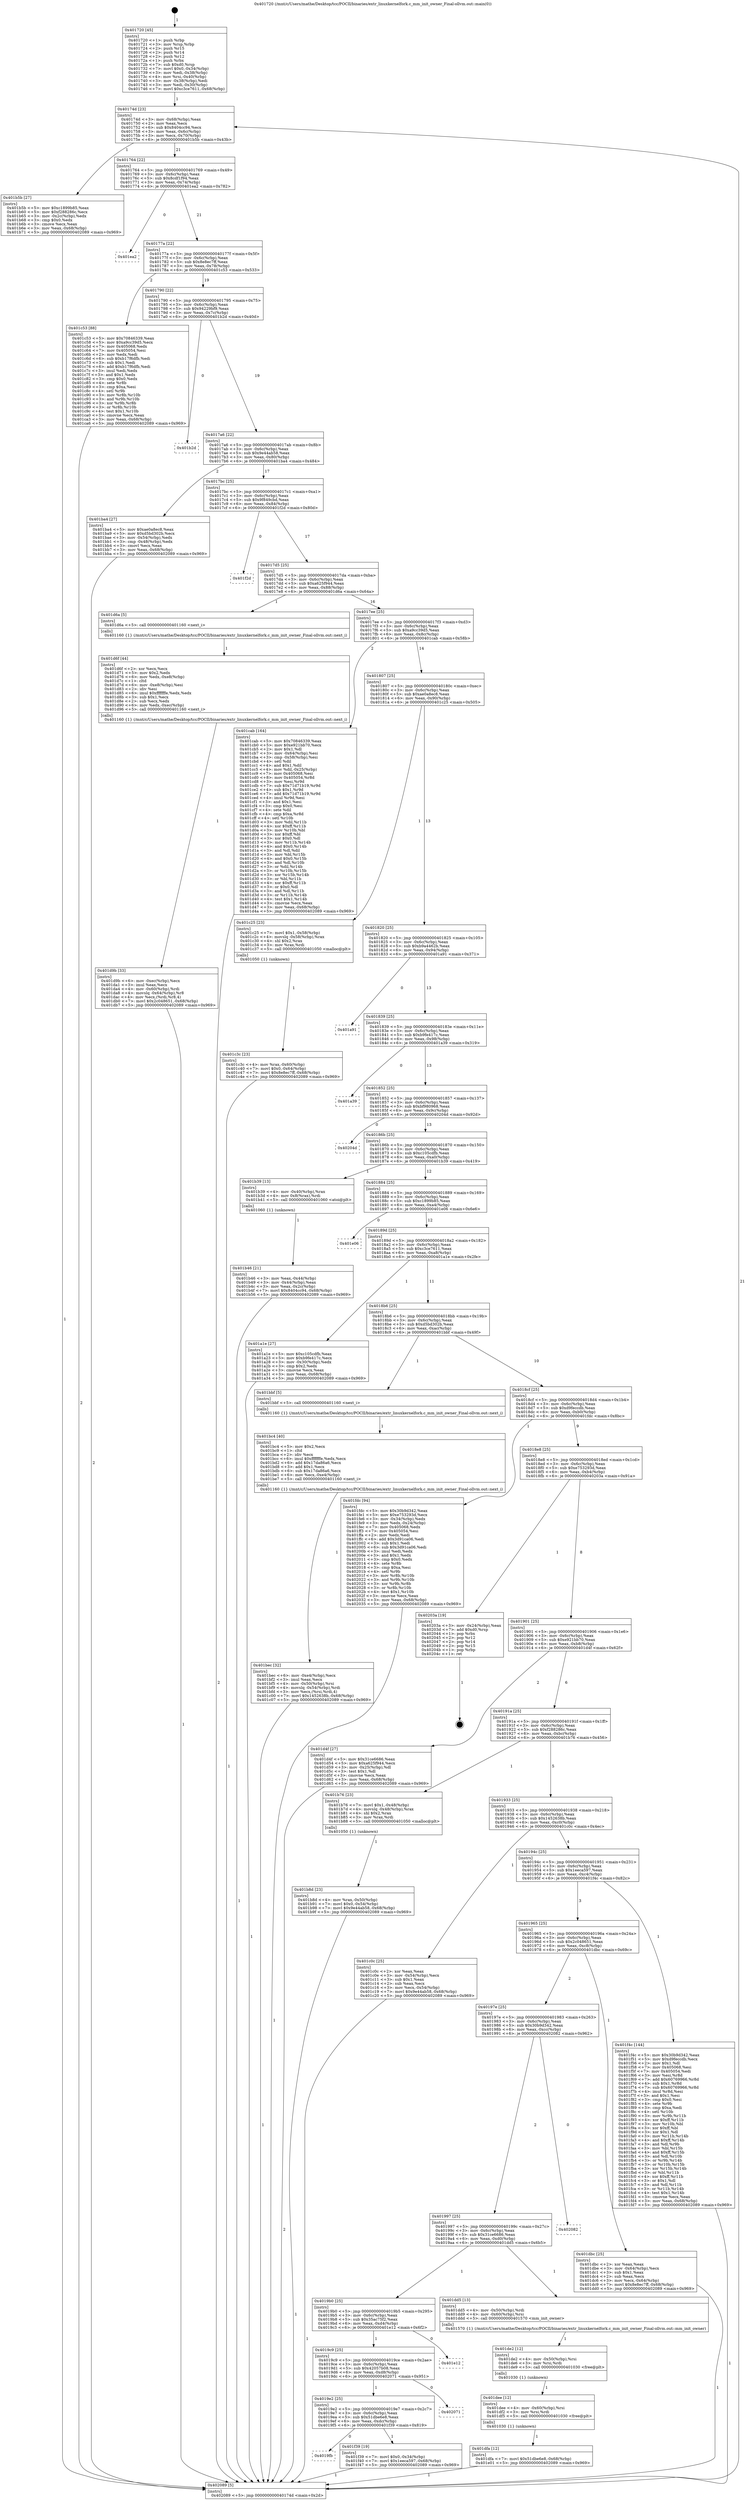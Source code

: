 digraph "0x401720" {
  label = "0x401720 (/mnt/c/Users/mathe/Desktop/tcc/POCII/binaries/extr_linuxkernelfork.c_mm_init_owner_Final-ollvm.out::main(0))"
  labelloc = "t"
  node[shape=record]

  Entry [label="",width=0.3,height=0.3,shape=circle,fillcolor=black,style=filled]
  "0x40174d" [label="{
     0x40174d [23]\l
     | [instrs]\l
     &nbsp;&nbsp;0x40174d \<+3\>: mov -0x68(%rbp),%eax\l
     &nbsp;&nbsp;0x401750 \<+2\>: mov %eax,%ecx\l
     &nbsp;&nbsp;0x401752 \<+6\>: sub $0x8404cc94,%ecx\l
     &nbsp;&nbsp;0x401758 \<+3\>: mov %eax,-0x6c(%rbp)\l
     &nbsp;&nbsp;0x40175b \<+3\>: mov %ecx,-0x70(%rbp)\l
     &nbsp;&nbsp;0x40175e \<+6\>: je 0000000000401b5b \<main+0x43b\>\l
  }"]
  "0x401b5b" [label="{
     0x401b5b [27]\l
     | [instrs]\l
     &nbsp;&nbsp;0x401b5b \<+5\>: mov $0xc1899b85,%eax\l
     &nbsp;&nbsp;0x401b60 \<+5\>: mov $0xf288286c,%ecx\l
     &nbsp;&nbsp;0x401b65 \<+3\>: mov -0x2c(%rbp),%edx\l
     &nbsp;&nbsp;0x401b68 \<+3\>: cmp $0x0,%edx\l
     &nbsp;&nbsp;0x401b6b \<+3\>: cmove %ecx,%eax\l
     &nbsp;&nbsp;0x401b6e \<+3\>: mov %eax,-0x68(%rbp)\l
     &nbsp;&nbsp;0x401b71 \<+5\>: jmp 0000000000402089 \<main+0x969\>\l
  }"]
  "0x401764" [label="{
     0x401764 [22]\l
     | [instrs]\l
     &nbsp;&nbsp;0x401764 \<+5\>: jmp 0000000000401769 \<main+0x49\>\l
     &nbsp;&nbsp;0x401769 \<+3\>: mov -0x6c(%rbp),%eax\l
     &nbsp;&nbsp;0x40176c \<+5\>: sub $0x8cdf1f94,%eax\l
     &nbsp;&nbsp;0x401771 \<+3\>: mov %eax,-0x74(%rbp)\l
     &nbsp;&nbsp;0x401774 \<+6\>: je 0000000000401ea2 \<main+0x782\>\l
  }"]
  Exit [label="",width=0.3,height=0.3,shape=circle,fillcolor=black,style=filled,peripheries=2]
  "0x401ea2" [label="{
     0x401ea2\l
  }", style=dashed]
  "0x40177a" [label="{
     0x40177a [22]\l
     | [instrs]\l
     &nbsp;&nbsp;0x40177a \<+5\>: jmp 000000000040177f \<main+0x5f\>\l
     &nbsp;&nbsp;0x40177f \<+3\>: mov -0x6c(%rbp),%eax\l
     &nbsp;&nbsp;0x401782 \<+5\>: sub $0x8e8ec7ff,%eax\l
     &nbsp;&nbsp;0x401787 \<+3\>: mov %eax,-0x78(%rbp)\l
     &nbsp;&nbsp;0x40178a \<+6\>: je 0000000000401c53 \<main+0x533\>\l
  }"]
  "0x4019fb" [label="{
     0x4019fb\l
  }", style=dashed]
  "0x401c53" [label="{
     0x401c53 [88]\l
     | [instrs]\l
     &nbsp;&nbsp;0x401c53 \<+5\>: mov $0x70846339,%eax\l
     &nbsp;&nbsp;0x401c58 \<+5\>: mov $0xa9cc39d5,%ecx\l
     &nbsp;&nbsp;0x401c5d \<+7\>: mov 0x405068,%edx\l
     &nbsp;&nbsp;0x401c64 \<+7\>: mov 0x405054,%esi\l
     &nbsp;&nbsp;0x401c6b \<+2\>: mov %edx,%edi\l
     &nbsp;&nbsp;0x401c6d \<+6\>: sub $0xb17f6dfb,%edi\l
     &nbsp;&nbsp;0x401c73 \<+3\>: sub $0x1,%edi\l
     &nbsp;&nbsp;0x401c76 \<+6\>: add $0xb17f6dfb,%edi\l
     &nbsp;&nbsp;0x401c7c \<+3\>: imul %edi,%edx\l
     &nbsp;&nbsp;0x401c7f \<+3\>: and $0x1,%edx\l
     &nbsp;&nbsp;0x401c82 \<+3\>: cmp $0x0,%edx\l
     &nbsp;&nbsp;0x401c85 \<+4\>: sete %r8b\l
     &nbsp;&nbsp;0x401c89 \<+3\>: cmp $0xa,%esi\l
     &nbsp;&nbsp;0x401c8c \<+4\>: setl %r9b\l
     &nbsp;&nbsp;0x401c90 \<+3\>: mov %r8b,%r10b\l
     &nbsp;&nbsp;0x401c93 \<+3\>: and %r9b,%r10b\l
     &nbsp;&nbsp;0x401c96 \<+3\>: xor %r9b,%r8b\l
     &nbsp;&nbsp;0x401c99 \<+3\>: or %r8b,%r10b\l
     &nbsp;&nbsp;0x401c9c \<+4\>: test $0x1,%r10b\l
     &nbsp;&nbsp;0x401ca0 \<+3\>: cmovne %ecx,%eax\l
     &nbsp;&nbsp;0x401ca3 \<+3\>: mov %eax,-0x68(%rbp)\l
     &nbsp;&nbsp;0x401ca6 \<+5\>: jmp 0000000000402089 \<main+0x969\>\l
  }"]
  "0x401790" [label="{
     0x401790 [22]\l
     | [instrs]\l
     &nbsp;&nbsp;0x401790 \<+5\>: jmp 0000000000401795 \<main+0x75\>\l
     &nbsp;&nbsp;0x401795 \<+3\>: mov -0x6c(%rbp),%eax\l
     &nbsp;&nbsp;0x401798 \<+5\>: sub $0x94229bf9,%eax\l
     &nbsp;&nbsp;0x40179d \<+3\>: mov %eax,-0x7c(%rbp)\l
     &nbsp;&nbsp;0x4017a0 \<+6\>: je 0000000000401b2d \<main+0x40d\>\l
  }"]
  "0x401f39" [label="{
     0x401f39 [19]\l
     | [instrs]\l
     &nbsp;&nbsp;0x401f39 \<+7\>: movl $0x0,-0x34(%rbp)\l
     &nbsp;&nbsp;0x401f40 \<+7\>: movl $0x1eeca597,-0x68(%rbp)\l
     &nbsp;&nbsp;0x401f47 \<+5\>: jmp 0000000000402089 \<main+0x969\>\l
  }"]
  "0x401b2d" [label="{
     0x401b2d\l
  }", style=dashed]
  "0x4017a6" [label="{
     0x4017a6 [22]\l
     | [instrs]\l
     &nbsp;&nbsp;0x4017a6 \<+5\>: jmp 00000000004017ab \<main+0x8b\>\l
     &nbsp;&nbsp;0x4017ab \<+3\>: mov -0x6c(%rbp),%eax\l
     &nbsp;&nbsp;0x4017ae \<+5\>: sub $0x9e44ab58,%eax\l
     &nbsp;&nbsp;0x4017b3 \<+3\>: mov %eax,-0x80(%rbp)\l
     &nbsp;&nbsp;0x4017b6 \<+6\>: je 0000000000401ba4 \<main+0x484\>\l
  }"]
  "0x4019e2" [label="{
     0x4019e2 [25]\l
     | [instrs]\l
     &nbsp;&nbsp;0x4019e2 \<+5\>: jmp 00000000004019e7 \<main+0x2c7\>\l
     &nbsp;&nbsp;0x4019e7 \<+3\>: mov -0x6c(%rbp),%eax\l
     &nbsp;&nbsp;0x4019ea \<+5\>: sub $0x51dbe6e8,%eax\l
     &nbsp;&nbsp;0x4019ef \<+6\>: mov %eax,-0xdc(%rbp)\l
     &nbsp;&nbsp;0x4019f5 \<+6\>: je 0000000000401f39 \<main+0x819\>\l
  }"]
  "0x401ba4" [label="{
     0x401ba4 [27]\l
     | [instrs]\l
     &nbsp;&nbsp;0x401ba4 \<+5\>: mov $0xae0a8ec8,%eax\l
     &nbsp;&nbsp;0x401ba9 \<+5\>: mov $0xd5bd302b,%ecx\l
     &nbsp;&nbsp;0x401bae \<+3\>: mov -0x54(%rbp),%edx\l
     &nbsp;&nbsp;0x401bb1 \<+3\>: cmp -0x48(%rbp),%edx\l
     &nbsp;&nbsp;0x401bb4 \<+3\>: cmovl %ecx,%eax\l
     &nbsp;&nbsp;0x401bb7 \<+3\>: mov %eax,-0x68(%rbp)\l
     &nbsp;&nbsp;0x401bba \<+5\>: jmp 0000000000402089 \<main+0x969\>\l
  }"]
  "0x4017bc" [label="{
     0x4017bc [25]\l
     | [instrs]\l
     &nbsp;&nbsp;0x4017bc \<+5\>: jmp 00000000004017c1 \<main+0xa1\>\l
     &nbsp;&nbsp;0x4017c1 \<+3\>: mov -0x6c(%rbp),%eax\l
     &nbsp;&nbsp;0x4017c4 \<+5\>: sub $0x9f849cbd,%eax\l
     &nbsp;&nbsp;0x4017c9 \<+6\>: mov %eax,-0x84(%rbp)\l
     &nbsp;&nbsp;0x4017cf \<+6\>: je 0000000000401f2d \<main+0x80d\>\l
  }"]
  "0x402071" [label="{
     0x402071\l
  }", style=dashed]
  "0x401f2d" [label="{
     0x401f2d\l
  }", style=dashed]
  "0x4017d5" [label="{
     0x4017d5 [25]\l
     | [instrs]\l
     &nbsp;&nbsp;0x4017d5 \<+5\>: jmp 00000000004017da \<main+0xba\>\l
     &nbsp;&nbsp;0x4017da \<+3\>: mov -0x6c(%rbp),%eax\l
     &nbsp;&nbsp;0x4017dd \<+5\>: sub $0xa625f944,%eax\l
     &nbsp;&nbsp;0x4017e2 \<+6\>: mov %eax,-0x88(%rbp)\l
     &nbsp;&nbsp;0x4017e8 \<+6\>: je 0000000000401d6a \<main+0x64a\>\l
  }"]
  "0x4019c9" [label="{
     0x4019c9 [25]\l
     | [instrs]\l
     &nbsp;&nbsp;0x4019c9 \<+5\>: jmp 00000000004019ce \<main+0x2ae\>\l
     &nbsp;&nbsp;0x4019ce \<+3\>: mov -0x6c(%rbp),%eax\l
     &nbsp;&nbsp;0x4019d1 \<+5\>: sub $0x42057b08,%eax\l
     &nbsp;&nbsp;0x4019d6 \<+6\>: mov %eax,-0xd8(%rbp)\l
     &nbsp;&nbsp;0x4019dc \<+6\>: je 0000000000402071 \<main+0x951\>\l
  }"]
  "0x401d6a" [label="{
     0x401d6a [5]\l
     | [instrs]\l
     &nbsp;&nbsp;0x401d6a \<+5\>: call 0000000000401160 \<next_i\>\l
     | [calls]\l
     &nbsp;&nbsp;0x401160 \{1\} (/mnt/c/Users/mathe/Desktop/tcc/POCII/binaries/extr_linuxkernelfork.c_mm_init_owner_Final-ollvm.out::next_i)\l
  }"]
  "0x4017ee" [label="{
     0x4017ee [25]\l
     | [instrs]\l
     &nbsp;&nbsp;0x4017ee \<+5\>: jmp 00000000004017f3 \<main+0xd3\>\l
     &nbsp;&nbsp;0x4017f3 \<+3\>: mov -0x6c(%rbp),%eax\l
     &nbsp;&nbsp;0x4017f6 \<+5\>: sub $0xa9cc39d5,%eax\l
     &nbsp;&nbsp;0x4017fb \<+6\>: mov %eax,-0x8c(%rbp)\l
     &nbsp;&nbsp;0x401801 \<+6\>: je 0000000000401cab \<main+0x58b\>\l
  }"]
  "0x401e12" [label="{
     0x401e12\l
  }", style=dashed]
  "0x401cab" [label="{
     0x401cab [164]\l
     | [instrs]\l
     &nbsp;&nbsp;0x401cab \<+5\>: mov $0x70846339,%eax\l
     &nbsp;&nbsp;0x401cb0 \<+5\>: mov $0xe921bb70,%ecx\l
     &nbsp;&nbsp;0x401cb5 \<+2\>: mov $0x1,%dl\l
     &nbsp;&nbsp;0x401cb7 \<+3\>: mov -0x64(%rbp),%esi\l
     &nbsp;&nbsp;0x401cba \<+3\>: cmp -0x58(%rbp),%esi\l
     &nbsp;&nbsp;0x401cbd \<+4\>: setl %dil\l
     &nbsp;&nbsp;0x401cc1 \<+4\>: and $0x1,%dil\l
     &nbsp;&nbsp;0x401cc5 \<+4\>: mov %dil,-0x25(%rbp)\l
     &nbsp;&nbsp;0x401cc9 \<+7\>: mov 0x405068,%esi\l
     &nbsp;&nbsp;0x401cd0 \<+8\>: mov 0x405054,%r8d\l
     &nbsp;&nbsp;0x401cd8 \<+3\>: mov %esi,%r9d\l
     &nbsp;&nbsp;0x401cdb \<+7\>: sub $0x71d71b19,%r9d\l
     &nbsp;&nbsp;0x401ce2 \<+4\>: sub $0x1,%r9d\l
     &nbsp;&nbsp;0x401ce6 \<+7\>: add $0x71d71b19,%r9d\l
     &nbsp;&nbsp;0x401ced \<+4\>: imul %r9d,%esi\l
     &nbsp;&nbsp;0x401cf1 \<+3\>: and $0x1,%esi\l
     &nbsp;&nbsp;0x401cf4 \<+3\>: cmp $0x0,%esi\l
     &nbsp;&nbsp;0x401cf7 \<+4\>: sete %dil\l
     &nbsp;&nbsp;0x401cfb \<+4\>: cmp $0xa,%r8d\l
     &nbsp;&nbsp;0x401cff \<+4\>: setl %r10b\l
     &nbsp;&nbsp;0x401d03 \<+3\>: mov %dil,%r11b\l
     &nbsp;&nbsp;0x401d06 \<+4\>: xor $0xff,%r11b\l
     &nbsp;&nbsp;0x401d0a \<+3\>: mov %r10b,%bl\l
     &nbsp;&nbsp;0x401d0d \<+3\>: xor $0xff,%bl\l
     &nbsp;&nbsp;0x401d10 \<+3\>: xor $0x0,%dl\l
     &nbsp;&nbsp;0x401d13 \<+3\>: mov %r11b,%r14b\l
     &nbsp;&nbsp;0x401d16 \<+4\>: and $0x0,%r14b\l
     &nbsp;&nbsp;0x401d1a \<+3\>: and %dl,%dil\l
     &nbsp;&nbsp;0x401d1d \<+3\>: mov %bl,%r15b\l
     &nbsp;&nbsp;0x401d20 \<+4\>: and $0x0,%r15b\l
     &nbsp;&nbsp;0x401d24 \<+3\>: and %dl,%r10b\l
     &nbsp;&nbsp;0x401d27 \<+3\>: or %dil,%r14b\l
     &nbsp;&nbsp;0x401d2a \<+3\>: or %r10b,%r15b\l
     &nbsp;&nbsp;0x401d2d \<+3\>: xor %r15b,%r14b\l
     &nbsp;&nbsp;0x401d30 \<+3\>: or %bl,%r11b\l
     &nbsp;&nbsp;0x401d33 \<+4\>: xor $0xff,%r11b\l
     &nbsp;&nbsp;0x401d37 \<+3\>: or $0x0,%dl\l
     &nbsp;&nbsp;0x401d3a \<+3\>: and %dl,%r11b\l
     &nbsp;&nbsp;0x401d3d \<+3\>: or %r11b,%r14b\l
     &nbsp;&nbsp;0x401d40 \<+4\>: test $0x1,%r14b\l
     &nbsp;&nbsp;0x401d44 \<+3\>: cmovne %ecx,%eax\l
     &nbsp;&nbsp;0x401d47 \<+3\>: mov %eax,-0x68(%rbp)\l
     &nbsp;&nbsp;0x401d4a \<+5\>: jmp 0000000000402089 \<main+0x969\>\l
  }"]
  "0x401807" [label="{
     0x401807 [25]\l
     | [instrs]\l
     &nbsp;&nbsp;0x401807 \<+5\>: jmp 000000000040180c \<main+0xec\>\l
     &nbsp;&nbsp;0x40180c \<+3\>: mov -0x6c(%rbp),%eax\l
     &nbsp;&nbsp;0x40180f \<+5\>: sub $0xae0a8ec8,%eax\l
     &nbsp;&nbsp;0x401814 \<+6\>: mov %eax,-0x90(%rbp)\l
     &nbsp;&nbsp;0x40181a \<+6\>: je 0000000000401c25 \<main+0x505\>\l
  }"]
  "0x401dfa" [label="{
     0x401dfa [12]\l
     | [instrs]\l
     &nbsp;&nbsp;0x401dfa \<+7\>: movl $0x51dbe6e8,-0x68(%rbp)\l
     &nbsp;&nbsp;0x401e01 \<+5\>: jmp 0000000000402089 \<main+0x969\>\l
  }"]
  "0x401c25" [label="{
     0x401c25 [23]\l
     | [instrs]\l
     &nbsp;&nbsp;0x401c25 \<+7\>: movl $0x1,-0x58(%rbp)\l
     &nbsp;&nbsp;0x401c2c \<+4\>: movslq -0x58(%rbp),%rax\l
     &nbsp;&nbsp;0x401c30 \<+4\>: shl $0x2,%rax\l
     &nbsp;&nbsp;0x401c34 \<+3\>: mov %rax,%rdi\l
     &nbsp;&nbsp;0x401c37 \<+5\>: call 0000000000401050 \<malloc@plt\>\l
     | [calls]\l
     &nbsp;&nbsp;0x401050 \{1\} (unknown)\l
  }"]
  "0x401820" [label="{
     0x401820 [25]\l
     | [instrs]\l
     &nbsp;&nbsp;0x401820 \<+5\>: jmp 0000000000401825 \<main+0x105\>\l
     &nbsp;&nbsp;0x401825 \<+3\>: mov -0x6c(%rbp),%eax\l
     &nbsp;&nbsp;0x401828 \<+5\>: sub $0xb9a4462b,%eax\l
     &nbsp;&nbsp;0x40182d \<+6\>: mov %eax,-0x94(%rbp)\l
     &nbsp;&nbsp;0x401833 \<+6\>: je 0000000000401a91 \<main+0x371\>\l
  }"]
  "0x401dee" [label="{
     0x401dee [12]\l
     | [instrs]\l
     &nbsp;&nbsp;0x401dee \<+4\>: mov -0x60(%rbp),%rsi\l
     &nbsp;&nbsp;0x401df2 \<+3\>: mov %rsi,%rdi\l
     &nbsp;&nbsp;0x401df5 \<+5\>: call 0000000000401030 \<free@plt\>\l
     | [calls]\l
     &nbsp;&nbsp;0x401030 \{1\} (unknown)\l
  }"]
  "0x401a91" [label="{
     0x401a91\l
  }", style=dashed]
  "0x401839" [label="{
     0x401839 [25]\l
     | [instrs]\l
     &nbsp;&nbsp;0x401839 \<+5\>: jmp 000000000040183e \<main+0x11e\>\l
     &nbsp;&nbsp;0x40183e \<+3\>: mov -0x6c(%rbp),%eax\l
     &nbsp;&nbsp;0x401841 \<+5\>: sub $0xb9fe417c,%eax\l
     &nbsp;&nbsp;0x401846 \<+6\>: mov %eax,-0x98(%rbp)\l
     &nbsp;&nbsp;0x40184c \<+6\>: je 0000000000401a39 \<main+0x319\>\l
  }"]
  "0x401de2" [label="{
     0x401de2 [12]\l
     | [instrs]\l
     &nbsp;&nbsp;0x401de2 \<+4\>: mov -0x50(%rbp),%rsi\l
     &nbsp;&nbsp;0x401de6 \<+3\>: mov %rsi,%rdi\l
     &nbsp;&nbsp;0x401de9 \<+5\>: call 0000000000401030 \<free@plt\>\l
     | [calls]\l
     &nbsp;&nbsp;0x401030 \{1\} (unknown)\l
  }"]
  "0x401a39" [label="{
     0x401a39\l
  }", style=dashed]
  "0x401852" [label="{
     0x401852 [25]\l
     | [instrs]\l
     &nbsp;&nbsp;0x401852 \<+5\>: jmp 0000000000401857 \<main+0x137\>\l
     &nbsp;&nbsp;0x401857 \<+3\>: mov -0x6c(%rbp),%eax\l
     &nbsp;&nbsp;0x40185a \<+5\>: sub $0xbf980968,%eax\l
     &nbsp;&nbsp;0x40185f \<+6\>: mov %eax,-0x9c(%rbp)\l
     &nbsp;&nbsp;0x401865 \<+6\>: je 000000000040204d \<main+0x92d\>\l
  }"]
  "0x4019b0" [label="{
     0x4019b0 [25]\l
     | [instrs]\l
     &nbsp;&nbsp;0x4019b0 \<+5\>: jmp 00000000004019b5 \<main+0x295\>\l
     &nbsp;&nbsp;0x4019b5 \<+3\>: mov -0x6c(%rbp),%eax\l
     &nbsp;&nbsp;0x4019b8 \<+5\>: sub $0x35ac75f2,%eax\l
     &nbsp;&nbsp;0x4019bd \<+6\>: mov %eax,-0xd4(%rbp)\l
     &nbsp;&nbsp;0x4019c3 \<+6\>: je 0000000000401e12 \<main+0x6f2\>\l
  }"]
  "0x40204d" [label="{
     0x40204d\l
  }", style=dashed]
  "0x40186b" [label="{
     0x40186b [25]\l
     | [instrs]\l
     &nbsp;&nbsp;0x40186b \<+5\>: jmp 0000000000401870 \<main+0x150\>\l
     &nbsp;&nbsp;0x401870 \<+3\>: mov -0x6c(%rbp),%eax\l
     &nbsp;&nbsp;0x401873 \<+5\>: sub $0xc105cdfb,%eax\l
     &nbsp;&nbsp;0x401878 \<+6\>: mov %eax,-0xa0(%rbp)\l
     &nbsp;&nbsp;0x40187e \<+6\>: je 0000000000401b39 \<main+0x419\>\l
  }"]
  "0x401dd5" [label="{
     0x401dd5 [13]\l
     | [instrs]\l
     &nbsp;&nbsp;0x401dd5 \<+4\>: mov -0x50(%rbp),%rdi\l
     &nbsp;&nbsp;0x401dd9 \<+4\>: mov -0x60(%rbp),%rsi\l
     &nbsp;&nbsp;0x401ddd \<+5\>: call 0000000000401570 \<mm_init_owner\>\l
     | [calls]\l
     &nbsp;&nbsp;0x401570 \{1\} (/mnt/c/Users/mathe/Desktop/tcc/POCII/binaries/extr_linuxkernelfork.c_mm_init_owner_Final-ollvm.out::mm_init_owner)\l
  }"]
  "0x401b39" [label="{
     0x401b39 [13]\l
     | [instrs]\l
     &nbsp;&nbsp;0x401b39 \<+4\>: mov -0x40(%rbp),%rax\l
     &nbsp;&nbsp;0x401b3d \<+4\>: mov 0x8(%rax),%rdi\l
     &nbsp;&nbsp;0x401b41 \<+5\>: call 0000000000401060 \<atoi@plt\>\l
     | [calls]\l
     &nbsp;&nbsp;0x401060 \{1\} (unknown)\l
  }"]
  "0x401884" [label="{
     0x401884 [25]\l
     | [instrs]\l
     &nbsp;&nbsp;0x401884 \<+5\>: jmp 0000000000401889 \<main+0x169\>\l
     &nbsp;&nbsp;0x401889 \<+3\>: mov -0x6c(%rbp),%eax\l
     &nbsp;&nbsp;0x40188c \<+5\>: sub $0xc1899b85,%eax\l
     &nbsp;&nbsp;0x401891 \<+6\>: mov %eax,-0xa4(%rbp)\l
     &nbsp;&nbsp;0x401897 \<+6\>: je 0000000000401e06 \<main+0x6e6\>\l
  }"]
  "0x401997" [label="{
     0x401997 [25]\l
     | [instrs]\l
     &nbsp;&nbsp;0x401997 \<+5\>: jmp 000000000040199c \<main+0x27c\>\l
     &nbsp;&nbsp;0x40199c \<+3\>: mov -0x6c(%rbp),%eax\l
     &nbsp;&nbsp;0x40199f \<+5\>: sub $0x31ce6686,%eax\l
     &nbsp;&nbsp;0x4019a4 \<+6\>: mov %eax,-0xd0(%rbp)\l
     &nbsp;&nbsp;0x4019aa \<+6\>: je 0000000000401dd5 \<main+0x6b5\>\l
  }"]
  "0x401e06" [label="{
     0x401e06\l
  }", style=dashed]
  "0x40189d" [label="{
     0x40189d [25]\l
     | [instrs]\l
     &nbsp;&nbsp;0x40189d \<+5\>: jmp 00000000004018a2 \<main+0x182\>\l
     &nbsp;&nbsp;0x4018a2 \<+3\>: mov -0x6c(%rbp),%eax\l
     &nbsp;&nbsp;0x4018a5 \<+5\>: sub $0xc3ce7611,%eax\l
     &nbsp;&nbsp;0x4018aa \<+6\>: mov %eax,-0xa8(%rbp)\l
     &nbsp;&nbsp;0x4018b0 \<+6\>: je 0000000000401a1e \<main+0x2fe\>\l
  }"]
  "0x402082" [label="{
     0x402082\l
  }", style=dashed]
  "0x401a1e" [label="{
     0x401a1e [27]\l
     | [instrs]\l
     &nbsp;&nbsp;0x401a1e \<+5\>: mov $0xc105cdfb,%eax\l
     &nbsp;&nbsp;0x401a23 \<+5\>: mov $0xb9fe417c,%ecx\l
     &nbsp;&nbsp;0x401a28 \<+3\>: mov -0x30(%rbp),%edx\l
     &nbsp;&nbsp;0x401a2b \<+3\>: cmp $0x2,%edx\l
     &nbsp;&nbsp;0x401a2e \<+3\>: cmovne %ecx,%eax\l
     &nbsp;&nbsp;0x401a31 \<+3\>: mov %eax,-0x68(%rbp)\l
     &nbsp;&nbsp;0x401a34 \<+5\>: jmp 0000000000402089 \<main+0x969\>\l
  }"]
  "0x4018b6" [label="{
     0x4018b6 [25]\l
     | [instrs]\l
     &nbsp;&nbsp;0x4018b6 \<+5\>: jmp 00000000004018bb \<main+0x19b\>\l
     &nbsp;&nbsp;0x4018bb \<+3\>: mov -0x6c(%rbp),%eax\l
     &nbsp;&nbsp;0x4018be \<+5\>: sub $0xd5bd302b,%eax\l
     &nbsp;&nbsp;0x4018c3 \<+6\>: mov %eax,-0xac(%rbp)\l
     &nbsp;&nbsp;0x4018c9 \<+6\>: je 0000000000401bbf \<main+0x49f\>\l
  }"]
  "0x402089" [label="{
     0x402089 [5]\l
     | [instrs]\l
     &nbsp;&nbsp;0x402089 \<+5\>: jmp 000000000040174d \<main+0x2d\>\l
  }"]
  "0x401720" [label="{
     0x401720 [45]\l
     | [instrs]\l
     &nbsp;&nbsp;0x401720 \<+1\>: push %rbp\l
     &nbsp;&nbsp;0x401721 \<+3\>: mov %rsp,%rbp\l
     &nbsp;&nbsp;0x401724 \<+2\>: push %r15\l
     &nbsp;&nbsp;0x401726 \<+2\>: push %r14\l
     &nbsp;&nbsp;0x401728 \<+2\>: push %r12\l
     &nbsp;&nbsp;0x40172a \<+1\>: push %rbx\l
     &nbsp;&nbsp;0x40172b \<+7\>: sub $0xd0,%rsp\l
     &nbsp;&nbsp;0x401732 \<+7\>: movl $0x0,-0x34(%rbp)\l
     &nbsp;&nbsp;0x401739 \<+3\>: mov %edi,-0x38(%rbp)\l
     &nbsp;&nbsp;0x40173c \<+4\>: mov %rsi,-0x40(%rbp)\l
     &nbsp;&nbsp;0x401740 \<+3\>: mov -0x38(%rbp),%edi\l
     &nbsp;&nbsp;0x401743 \<+3\>: mov %edi,-0x30(%rbp)\l
     &nbsp;&nbsp;0x401746 \<+7\>: movl $0xc3ce7611,-0x68(%rbp)\l
  }"]
  "0x401b46" [label="{
     0x401b46 [21]\l
     | [instrs]\l
     &nbsp;&nbsp;0x401b46 \<+3\>: mov %eax,-0x44(%rbp)\l
     &nbsp;&nbsp;0x401b49 \<+3\>: mov -0x44(%rbp),%eax\l
     &nbsp;&nbsp;0x401b4c \<+3\>: mov %eax,-0x2c(%rbp)\l
     &nbsp;&nbsp;0x401b4f \<+7\>: movl $0x8404cc94,-0x68(%rbp)\l
     &nbsp;&nbsp;0x401b56 \<+5\>: jmp 0000000000402089 \<main+0x969\>\l
  }"]
  "0x40197e" [label="{
     0x40197e [25]\l
     | [instrs]\l
     &nbsp;&nbsp;0x40197e \<+5\>: jmp 0000000000401983 \<main+0x263\>\l
     &nbsp;&nbsp;0x401983 \<+3\>: mov -0x6c(%rbp),%eax\l
     &nbsp;&nbsp;0x401986 \<+5\>: sub $0x30b9d342,%eax\l
     &nbsp;&nbsp;0x40198b \<+6\>: mov %eax,-0xcc(%rbp)\l
     &nbsp;&nbsp;0x401991 \<+6\>: je 0000000000402082 \<main+0x962\>\l
  }"]
  "0x401bbf" [label="{
     0x401bbf [5]\l
     | [instrs]\l
     &nbsp;&nbsp;0x401bbf \<+5\>: call 0000000000401160 \<next_i\>\l
     | [calls]\l
     &nbsp;&nbsp;0x401160 \{1\} (/mnt/c/Users/mathe/Desktop/tcc/POCII/binaries/extr_linuxkernelfork.c_mm_init_owner_Final-ollvm.out::next_i)\l
  }"]
  "0x4018cf" [label="{
     0x4018cf [25]\l
     | [instrs]\l
     &nbsp;&nbsp;0x4018cf \<+5\>: jmp 00000000004018d4 \<main+0x1b4\>\l
     &nbsp;&nbsp;0x4018d4 \<+3\>: mov -0x6c(%rbp),%eax\l
     &nbsp;&nbsp;0x4018d7 \<+5\>: sub $0xd9feccdb,%eax\l
     &nbsp;&nbsp;0x4018dc \<+6\>: mov %eax,-0xb0(%rbp)\l
     &nbsp;&nbsp;0x4018e2 \<+6\>: je 0000000000401fdc \<main+0x8bc\>\l
  }"]
  "0x401dbc" [label="{
     0x401dbc [25]\l
     | [instrs]\l
     &nbsp;&nbsp;0x401dbc \<+2\>: xor %eax,%eax\l
     &nbsp;&nbsp;0x401dbe \<+3\>: mov -0x64(%rbp),%ecx\l
     &nbsp;&nbsp;0x401dc1 \<+3\>: sub $0x1,%eax\l
     &nbsp;&nbsp;0x401dc4 \<+2\>: sub %eax,%ecx\l
     &nbsp;&nbsp;0x401dc6 \<+3\>: mov %ecx,-0x64(%rbp)\l
     &nbsp;&nbsp;0x401dc9 \<+7\>: movl $0x8e8ec7ff,-0x68(%rbp)\l
     &nbsp;&nbsp;0x401dd0 \<+5\>: jmp 0000000000402089 \<main+0x969\>\l
  }"]
  "0x401fdc" [label="{
     0x401fdc [94]\l
     | [instrs]\l
     &nbsp;&nbsp;0x401fdc \<+5\>: mov $0x30b9d342,%eax\l
     &nbsp;&nbsp;0x401fe1 \<+5\>: mov $0xe753293d,%ecx\l
     &nbsp;&nbsp;0x401fe6 \<+3\>: mov -0x34(%rbp),%edx\l
     &nbsp;&nbsp;0x401fe9 \<+3\>: mov %edx,-0x24(%rbp)\l
     &nbsp;&nbsp;0x401fec \<+7\>: mov 0x405068,%edx\l
     &nbsp;&nbsp;0x401ff3 \<+7\>: mov 0x405054,%esi\l
     &nbsp;&nbsp;0x401ffa \<+2\>: mov %edx,%edi\l
     &nbsp;&nbsp;0x401ffc \<+6\>: add $0x3d91ca06,%edi\l
     &nbsp;&nbsp;0x402002 \<+3\>: sub $0x1,%edi\l
     &nbsp;&nbsp;0x402005 \<+6\>: sub $0x3d91ca06,%edi\l
     &nbsp;&nbsp;0x40200b \<+3\>: imul %edi,%edx\l
     &nbsp;&nbsp;0x40200e \<+3\>: and $0x1,%edx\l
     &nbsp;&nbsp;0x402011 \<+3\>: cmp $0x0,%edx\l
     &nbsp;&nbsp;0x402014 \<+4\>: sete %r8b\l
     &nbsp;&nbsp;0x402018 \<+3\>: cmp $0xa,%esi\l
     &nbsp;&nbsp;0x40201b \<+4\>: setl %r9b\l
     &nbsp;&nbsp;0x40201f \<+3\>: mov %r8b,%r10b\l
     &nbsp;&nbsp;0x402022 \<+3\>: and %r9b,%r10b\l
     &nbsp;&nbsp;0x402025 \<+3\>: xor %r9b,%r8b\l
     &nbsp;&nbsp;0x402028 \<+3\>: or %r8b,%r10b\l
     &nbsp;&nbsp;0x40202b \<+4\>: test $0x1,%r10b\l
     &nbsp;&nbsp;0x40202f \<+3\>: cmovne %ecx,%eax\l
     &nbsp;&nbsp;0x402032 \<+3\>: mov %eax,-0x68(%rbp)\l
     &nbsp;&nbsp;0x402035 \<+5\>: jmp 0000000000402089 \<main+0x969\>\l
  }"]
  "0x4018e8" [label="{
     0x4018e8 [25]\l
     | [instrs]\l
     &nbsp;&nbsp;0x4018e8 \<+5\>: jmp 00000000004018ed \<main+0x1cd\>\l
     &nbsp;&nbsp;0x4018ed \<+3\>: mov -0x6c(%rbp),%eax\l
     &nbsp;&nbsp;0x4018f0 \<+5\>: sub $0xe753293d,%eax\l
     &nbsp;&nbsp;0x4018f5 \<+6\>: mov %eax,-0xb4(%rbp)\l
     &nbsp;&nbsp;0x4018fb \<+6\>: je 000000000040203a \<main+0x91a\>\l
  }"]
  "0x401965" [label="{
     0x401965 [25]\l
     | [instrs]\l
     &nbsp;&nbsp;0x401965 \<+5\>: jmp 000000000040196a \<main+0x24a\>\l
     &nbsp;&nbsp;0x40196a \<+3\>: mov -0x6c(%rbp),%eax\l
     &nbsp;&nbsp;0x40196d \<+5\>: sub $0x2c048651,%eax\l
     &nbsp;&nbsp;0x401972 \<+6\>: mov %eax,-0xc8(%rbp)\l
     &nbsp;&nbsp;0x401978 \<+6\>: je 0000000000401dbc \<main+0x69c\>\l
  }"]
  "0x40203a" [label="{
     0x40203a [19]\l
     | [instrs]\l
     &nbsp;&nbsp;0x40203a \<+3\>: mov -0x24(%rbp),%eax\l
     &nbsp;&nbsp;0x40203d \<+7\>: add $0xd0,%rsp\l
     &nbsp;&nbsp;0x402044 \<+1\>: pop %rbx\l
     &nbsp;&nbsp;0x402045 \<+2\>: pop %r12\l
     &nbsp;&nbsp;0x402047 \<+2\>: pop %r14\l
     &nbsp;&nbsp;0x402049 \<+2\>: pop %r15\l
     &nbsp;&nbsp;0x40204b \<+1\>: pop %rbp\l
     &nbsp;&nbsp;0x40204c \<+1\>: ret\l
  }"]
  "0x401901" [label="{
     0x401901 [25]\l
     | [instrs]\l
     &nbsp;&nbsp;0x401901 \<+5\>: jmp 0000000000401906 \<main+0x1e6\>\l
     &nbsp;&nbsp;0x401906 \<+3\>: mov -0x6c(%rbp),%eax\l
     &nbsp;&nbsp;0x401909 \<+5\>: sub $0xe921bb70,%eax\l
     &nbsp;&nbsp;0x40190e \<+6\>: mov %eax,-0xb8(%rbp)\l
     &nbsp;&nbsp;0x401914 \<+6\>: je 0000000000401d4f \<main+0x62f\>\l
  }"]
  "0x401f4c" [label="{
     0x401f4c [144]\l
     | [instrs]\l
     &nbsp;&nbsp;0x401f4c \<+5\>: mov $0x30b9d342,%eax\l
     &nbsp;&nbsp;0x401f51 \<+5\>: mov $0xd9feccdb,%ecx\l
     &nbsp;&nbsp;0x401f56 \<+2\>: mov $0x1,%dl\l
     &nbsp;&nbsp;0x401f58 \<+7\>: mov 0x405068,%esi\l
     &nbsp;&nbsp;0x401f5f \<+7\>: mov 0x405054,%edi\l
     &nbsp;&nbsp;0x401f66 \<+3\>: mov %esi,%r8d\l
     &nbsp;&nbsp;0x401f69 \<+7\>: add $0x60769966,%r8d\l
     &nbsp;&nbsp;0x401f70 \<+4\>: sub $0x1,%r8d\l
     &nbsp;&nbsp;0x401f74 \<+7\>: sub $0x60769966,%r8d\l
     &nbsp;&nbsp;0x401f7b \<+4\>: imul %r8d,%esi\l
     &nbsp;&nbsp;0x401f7f \<+3\>: and $0x1,%esi\l
     &nbsp;&nbsp;0x401f82 \<+3\>: cmp $0x0,%esi\l
     &nbsp;&nbsp;0x401f85 \<+4\>: sete %r9b\l
     &nbsp;&nbsp;0x401f89 \<+3\>: cmp $0xa,%edi\l
     &nbsp;&nbsp;0x401f8c \<+4\>: setl %r10b\l
     &nbsp;&nbsp;0x401f90 \<+3\>: mov %r9b,%r11b\l
     &nbsp;&nbsp;0x401f93 \<+4\>: xor $0xff,%r11b\l
     &nbsp;&nbsp;0x401f97 \<+3\>: mov %r10b,%bl\l
     &nbsp;&nbsp;0x401f9a \<+3\>: xor $0xff,%bl\l
     &nbsp;&nbsp;0x401f9d \<+3\>: xor $0x1,%dl\l
     &nbsp;&nbsp;0x401fa0 \<+3\>: mov %r11b,%r14b\l
     &nbsp;&nbsp;0x401fa3 \<+4\>: and $0xff,%r14b\l
     &nbsp;&nbsp;0x401fa7 \<+3\>: and %dl,%r9b\l
     &nbsp;&nbsp;0x401faa \<+3\>: mov %bl,%r15b\l
     &nbsp;&nbsp;0x401fad \<+4\>: and $0xff,%r15b\l
     &nbsp;&nbsp;0x401fb1 \<+3\>: and %dl,%r10b\l
     &nbsp;&nbsp;0x401fb4 \<+3\>: or %r9b,%r14b\l
     &nbsp;&nbsp;0x401fb7 \<+3\>: or %r10b,%r15b\l
     &nbsp;&nbsp;0x401fba \<+3\>: xor %r15b,%r14b\l
     &nbsp;&nbsp;0x401fbd \<+3\>: or %bl,%r11b\l
     &nbsp;&nbsp;0x401fc0 \<+4\>: xor $0xff,%r11b\l
     &nbsp;&nbsp;0x401fc4 \<+3\>: or $0x1,%dl\l
     &nbsp;&nbsp;0x401fc7 \<+3\>: and %dl,%r11b\l
     &nbsp;&nbsp;0x401fca \<+3\>: or %r11b,%r14b\l
     &nbsp;&nbsp;0x401fcd \<+4\>: test $0x1,%r14b\l
     &nbsp;&nbsp;0x401fd1 \<+3\>: cmovne %ecx,%eax\l
     &nbsp;&nbsp;0x401fd4 \<+3\>: mov %eax,-0x68(%rbp)\l
     &nbsp;&nbsp;0x401fd7 \<+5\>: jmp 0000000000402089 \<main+0x969\>\l
  }"]
  "0x401d4f" [label="{
     0x401d4f [27]\l
     | [instrs]\l
     &nbsp;&nbsp;0x401d4f \<+5\>: mov $0x31ce6686,%eax\l
     &nbsp;&nbsp;0x401d54 \<+5\>: mov $0xa625f944,%ecx\l
     &nbsp;&nbsp;0x401d59 \<+3\>: mov -0x25(%rbp),%dl\l
     &nbsp;&nbsp;0x401d5c \<+3\>: test $0x1,%dl\l
     &nbsp;&nbsp;0x401d5f \<+3\>: cmovne %ecx,%eax\l
     &nbsp;&nbsp;0x401d62 \<+3\>: mov %eax,-0x68(%rbp)\l
     &nbsp;&nbsp;0x401d65 \<+5\>: jmp 0000000000402089 \<main+0x969\>\l
  }"]
  "0x40191a" [label="{
     0x40191a [25]\l
     | [instrs]\l
     &nbsp;&nbsp;0x40191a \<+5\>: jmp 000000000040191f \<main+0x1ff\>\l
     &nbsp;&nbsp;0x40191f \<+3\>: mov -0x6c(%rbp),%eax\l
     &nbsp;&nbsp;0x401922 \<+5\>: sub $0xf288286c,%eax\l
     &nbsp;&nbsp;0x401927 \<+6\>: mov %eax,-0xbc(%rbp)\l
     &nbsp;&nbsp;0x40192d \<+6\>: je 0000000000401b76 \<main+0x456\>\l
  }"]
  "0x401d9b" [label="{
     0x401d9b [33]\l
     | [instrs]\l
     &nbsp;&nbsp;0x401d9b \<+6\>: mov -0xec(%rbp),%ecx\l
     &nbsp;&nbsp;0x401da1 \<+3\>: imul %eax,%ecx\l
     &nbsp;&nbsp;0x401da4 \<+4\>: mov -0x60(%rbp),%rdi\l
     &nbsp;&nbsp;0x401da8 \<+4\>: movslq -0x64(%rbp),%r8\l
     &nbsp;&nbsp;0x401dac \<+4\>: mov %ecx,(%rdi,%r8,4)\l
     &nbsp;&nbsp;0x401db0 \<+7\>: movl $0x2c048651,-0x68(%rbp)\l
     &nbsp;&nbsp;0x401db7 \<+5\>: jmp 0000000000402089 \<main+0x969\>\l
  }"]
  "0x401b76" [label="{
     0x401b76 [23]\l
     | [instrs]\l
     &nbsp;&nbsp;0x401b76 \<+7\>: movl $0x1,-0x48(%rbp)\l
     &nbsp;&nbsp;0x401b7d \<+4\>: movslq -0x48(%rbp),%rax\l
     &nbsp;&nbsp;0x401b81 \<+4\>: shl $0x2,%rax\l
     &nbsp;&nbsp;0x401b85 \<+3\>: mov %rax,%rdi\l
     &nbsp;&nbsp;0x401b88 \<+5\>: call 0000000000401050 \<malloc@plt\>\l
     | [calls]\l
     &nbsp;&nbsp;0x401050 \{1\} (unknown)\l
  }"]
  "0x401933" [label="{
     0x401933 [25]\l
     | [instrs]\l
     &nbsp;&nbsp;0x401933 \<+5\>: jmp 0000000000401938 \<main+0x218\>\l
     &nbsp;&nbsp;0x401938 \<+3\>: mov -0x6c(%rbp),%eax\l
     &nbsp;&nbsp;0x40193b \<+5\>: sub $0x1452638b,%eax\l
     &nbsp;&nbsp;0x401940 \<+6\>: mov %eax,-0xc0(%rbp)\l
     &nbsp;&nbsp;0x401946 \<+6\>: je 0000000000401c0c \<main+0x4ec\>\l
  }"]
  "0x401b8d" [label="{
     0x401b8d [23]\l
     | [instrs]\l
     &nbsp;&nbsp;0x401b8d \<+4\>: mov %rax,-0x50(%rbp)\l
     &nbsp;&nbsp;0x401b91 \<+7\>: movl $0x0,-0x54(%rbp)\l
     &nbsp;&nbsp;0x401b98 \<+7\>: movl $0x9e44ab58,-0x68(%rbp)\l
     &nbsp;&nbsp;0x401b9f \<+5\>: jmp 0000000000402089 \<main+0x969\>\l
  }"]
  "0x401bc4" [label="{
     0x401bc4 [40]\l
     | [instrs]\l
     &nbsp;&nbsp;0x401bc4 \<+5\>: mov $0x2,%ecx\l
     &nbsp;&nbsp;0x401bc9 \<+1\>: cltd\l
     &nbsp;&nbsp;0x401bca \<+2\>: idiv %ecx\l
     &nbsp;&nbsp;0x401bcc \<+6\>: imul $0xfffffffe,%edx,%ecx\l
     &nbsp;&nbsp;0x401bd2 \<+6\>: add $0x17da86a6,%ecx\l
     &nbsp;&nbsp;0x401bd8 \<+3\>: add $0x1,%ecx\l
     &nbsp;&nbsp;0x401bdb \<+6\>: sub $0x17da86a6,%ecx\l
     &nbsp;&nbsp;0x401be1 \<+6\>: mov %ecx,-0xe4(%rbp)\l
     &nbsp;&nbsp;0x401be7 \<+5\>: call 0000000000401160 \<next_i\>\l
     | [calls]\l
     &nbsp;&nbsp;0x401160 \{1\} (/mnt/c/Users/mathe/Desktop/tcc/POCII/binaries/extr_linuxkernelfork.c_mm_init_owner_Final-ollvm.out::next_i)\l
  }"]
  "0x401bec" [label="{
     0x401bec [32]\l
     | [instrs]\l
     &nbsp;&nbsp;0x401bec \<+6\>: mov -0xe4(%rbp),%ecx\l
     &nbsp;&nbsp;0x401bf2 \<+3\>: imul %eax,%ecx\l
     &nbsp;&nbsp;0x401bf5 \<+4\>: mov -0x50(%rbp),%rsi\l
     &nbsp;&nbsp;0x401bf9 \<+4\>: movslq -0x54(%rbp),%rdi\l
     &nbsp;&nbsp;0x401bfd \<+3\>: mov %ecx,(%rsi,%rdi,4)\l
     &nbsp;&nbsp;0x401c00 \<+7\>: movl $0x1452638b,-0x68(%rbp)\l
     &nbsp;&nbsp;0x401c07 \<+5\>: jmp 0000000000402089 \<main+0x969\>\l
  }"]
  "0x401d6f" [label="{
     0x401d6f [44]\l
     | [instrs]\l
     &nbsp;&nbsp;0x401d6f \<+2\>: xor %ecx,%ecx\l
     &nbsp;&nbsp;0x401d71 \<+5\>: mov $0x2,%edx\l
     &nbsp;&nbsp;0x401d76 \<+6\>: mov %edx,-0xe8(%rbp)\l
     &nbsp;&nbsp;0x401d7c \<+1\>: cltd\l
     &nbsp;&nbsp;0x401d7d \<+6\>: mov -0xe8(%rbp),%esi\l
     &nbsp;&nbsp;0x401d83 \<+2\>: idiv %esi\l
     &nbsp;&nbsp;0x401d85 \<+6\>: imul $0xfffffffe,%edx,%edx\l
     &nbsp;&nbsp;0x401d8b \<+3\>: sub $0x1,%ecx\l
     &nbsp;&nbsp;0x401d8e \<+2\>: sub %ecx,%edx\l
     &nbsp;&nbsp;0x401d90 \<+6\>: mov %edx,-0xec(%rbp)\l
     &nbsp;&nbsp;0x401d96 \<+5\>: call 0000000000401160 \<next_i\>\l
     | [calls]\l
     &nbsp;&nbsp;0x401160 \{1\} (/mnt/c/Users/mathe/Desktop/tcc/POCII/binaries/extr_linuxkernelfork.c_mm_init_owner_Final-ollvm.out::next_i)\l
  }"]
  "0x401c0c" [label="{
     0x401c0c [25]\l
     | [instrs]\l
     &nbsp;&nbsp;0x401c0c \<+2\>: xor %eax,%eax\l
     &nbsp;&nbsp;0x401c0e \<+3\>: mov -0x54(%rbp),%ecx\l
     &nbsp;&nbsp;0x401c11 \<+3\>: sub $0x1,%eax\l
     &nbsp;&nbsp;0x401c14 \<+2\>: sub %eax,%ecx\l
     &nbsp;&nbsp;0x401c16 \<+3\>: mov %ecx,-0x54(%rbp)\l
     &nbsp;&nbsp;0x401c19 \<+7\>: movl $0x9e44ab58,-0x68(%rbp)\l
     &nbsp;&nbsp;0x401c20 \<+5\>: jmp 0000000000402089 \<main+0x969\>\l
  }"]
  "0x40194c" [label="{
     0x40194c [25]\l
     | [instrs]\l
     &nbsp;&nbsp;0x40194c \<+5\>: jmp 0000000000401951 \<main+0x231\>\l
     &nbsp;&nbsp;0x401951 \<+3\>: mov -0x6c(%rbp),%eax\l
     &nbsp;&nbsp;0x401954 \<+5\>: sub $0x1eeca597,%eax\l
     &nbsp;&nbsp;0x401959 \<+6\>: mov %eax,-0xc4(%rbp)\l
     &nbsp;&nbsp;0x40195f \<+6\>: je 0000000000401f4c \<main+0x82c\>\l
  }"]
  "0x401c3c" [label="{
     0x401c3c [23]\l
     | [instrs]\l
     &nbsp;&nbsp;0x401c3c \<+4\>: mov %rax,-0x60(%rbp)\l
     &nbsp;&nbsp;0x401c40 \<+7\>: movl $0x0,-0x64(%rbp)\l
     &nbsp;&nbsp;0x401c47 \<+7\>: movl $0x8e8ec7ff,-0x68(%rbp)\l
     &nbsp;&nbsp;0x401c4e \<+5\>: jmp 0000000000402089 \<main+0x969\>\l
  }"]
  Entry -> "0x401720" [label=" 1"]
  "0x40174d" -> "0x401b5b" [label=" 1"]
  "0x40174d" -> "0x401764" [label=" 21"]
  "0x40203a" -> Exit [label=" 1"]
  "0x401764" -> "0x401ea2" [label=" 0"]
  "0x401764" -> "0x40177a" [label=" 21"]
  "0x401fdc" -> "0x402089" [label=" 1"]
  "0x40177a" -> "0x401c53" [label=" 2"]
  "0x40177a" -> "0x401790" [label=" 19"]
  "0x401f4c" -> "0x402089" [label=" 1"]
  "0x401790" -> "0x401b2d" [label=" 0"]
  "0x401790" -> "0x4017a6" [label=" 19"]
  "0x401f39" -> "0x402089" [label=" 1"]
  "0x4017a6" -> "0x401ba4" [label=" 2"]
  "0x4017a6" -> "0x4017bc" [label=" 17"]
  "0x4019e2" -> "0x401f39" [label=" 1"]
  "0x4017bc" -> "0x401f2d" [label=" 0"]
  "0x4017bc" -> "0x4017d5" [label=" 17"]
  "0x4019e2" -> "0x4019fb" [label=" 0"]
  "0x4017d5" -> "0x401d6a" [label=" 1"]
  "0x4017d5" -> "0x4017ee" [label=" 16"]
  "0x4019c9" -> "0x402071" [label=" 0"]
  "0x4017ee" -> "0x401cab" [label=" 2"]
  "0x4017ee" -> "0x401807" [label=" 14"]
  "0x4019c9" -> "0x4019e2" [label=" 1"]
  "0x401807" -> "0x401c25" [label=" 1"]
  "0x401807" -> "0x401820" [label=" 13"]
  "0x4019b0" -> "0x401e12" [label=" 0"]
  "0x401820" -> "0x401a91" [label=" 0"]
  "0x401820" -> "0x401839" [label=" 13"]
  "0x4019b0" -> "0x4019c9" [label=" 1"]
  "0x401839" -> "0x401a39" [label=" 0"]
  "0x401839" -> "0x401852" [label=" 13"]
  "0x401dfa" -> "0x402089" [label=" 1"]
  "0x401852" -> "0x40204d" [label=" 0"]
  "0x401852" -> "0x40186b" [label=" 13"]
  "0x401dee" -> "0x401dfa" [label=" 1"]
  "0x40186b" -> "0x401b39" [label=" 1"]
  "0x40186b" -> "0x401884" [label=" 12"]
  "0x401de2" -> "0x401dee" [label=" 1"]
  "0x401884" -> "0x401e06" [label=" 0"]
  "0x401884" -> "0x40189d" [label=" 12"]
  "0x401997" -> "0x4019b0" [label=" 1"]
  "0x40189d" -> "0x401a1e" [label=" 1"]
  "0x40189d" -> "0x4018b6" [label=" 11"]
  "0x401a1e" -> "0x402089" [label=" 1"]
  "0x401720" -> "0x40174d" [label=" 1"]
  "0x402089" -> "0x40174d" [label=" 21"]
  "0x401b39" -> "0x401b46" [label=" 1"]
  "0x401b46" -> "0x402089" [label=" 1"]
  "0x401b5b" -> "0x402089" [label=" 1"]
  "0x401997" -> "0x401dd5" [label=" 1"]
  "0x4018b6" -> "0x401bbf" [label=" 1"]
  "0x4018b6" -> "0x4018cf" [label=" 10"]
  "0x40197e" -> "0x401997" [label=" 2"]
  "0x4018cf" -> "0x401fdc" [label=" 1"]
  "0x4018cf" -> "0x4018e8" [label=" 9"]
  "0x40197e" -> "0x402082" [label=" 0"]
  "0x4018e8" -> "0x40203a" [label=" 1"]
  "0x4018e8" -> "0x401901" [label=" 8"]
  "0x401dbc" -> "0x402089" [label=" 1"]
  "0x401901" -> "0x401d4f" [label=" 2"]
  "0x401901" -> "0x40191a" [label=" 6"]
  "0x401965" -> "0x40197e" [label=" 2"]
  "0x40191a" -> "0x401b76" [label=" 1"]
  "0x40191a" -> "0x401933" [label=" 5"]
  "0x401b76" -> "0x401b8d" [label=" 1"]
  "0x401b8d" -> "0x402089" [label=" 1"]
  "0x401ba4" -> "0x402089" [label=" 2"]
  "0x401bbf" -> "0x401bc4" [label=" 1"]
  "0x401bc4" -> "0x401bec" [label=" 1"]
  "0x401bec" -> "0x402089" [label=" 1"]
  "0x401dd5" -> "0x401de2" [label=" 1"]
  "0x401933" -> "0x401c0c" [label=" 1"]
  "0x401933" -> "0x40194c" [label=" 4"]
  "0x401c0c" -> "0x402089" [label=" 1"]
  "0x401c25" -> "0x401c3c" [label=" 1"]
  "0x401c3c" -> "0x402089" [label=" 1"]
  "0x401c53" -> "0x402089" [label=" 2"]
  "0x401cab" -> "0x402089" [label=" 2"]
  "0x401d4f" -> "0x402089" [label=" 2"]
  "0x401d6a" -> "0x401d6f" [label=" 1"]
  "0x401d6f" -> "0x401d9b" [label=" 1"]
  "0x401d9b" -> "0x402089" [label=" 1"]
  "0x401965" -> "0x401dbc" [label=" 1"]
  "0x40194c" -> "0x401f4c" [label=" 1"]
  "0x40194c" -> "0x401965" [label=" 3"]
}
